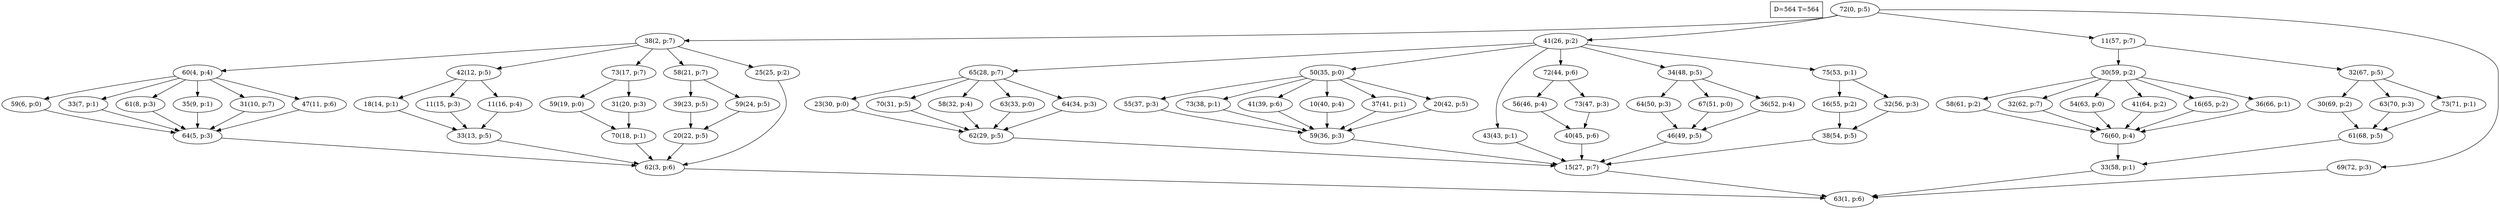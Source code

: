 digraph Task {
i [shape=box, label="D=564 T=564"]; 
0 [label="72(0, p:5)"];
1 [label="63(1, p:6)"];
2 [label="38(2, p:7)"];
3 [label="62(3, p:6)"];
4 [label="60(4, p:4)"];
5 [label="64(5, p:3)"];
6 [label="59(6, p:0)"];
7 [label="33(7, p:1)"];
8 [label="61(8, p:3)"];
9 [label="35(9, p:1)"];
10 [label="31(10, p:7)"];
11 [label="47(11, p:6)"];
12 [label="42(12, p:5)"];
13 [label="33(13, p:5)"];
14 [label="18(14, p:1)"];
15 [label="11(15, p:3)"];
16 [label="11(16, p:4)"];
17 [label="73(17, p:7)"];
18 [label="70(18, p:1)"];
19 [label="59(19, p:0)"];
20 [label="31(20, p:3)"];
21 [label="58(21, p:7)"];
22 [label="20(22, p:5)"];
23 [label="39(23, p:5)"];
24 [label="59(24, p:5)"];
25 [label="25(25, p:2)"];
26 [label="41(26, p:2)"];
27 [label="15(27, p:7)"];
28 [label="65(28, p:7)"];
29 [label="62(29, p:5)"];
30 [label="23(30, p:0)"];
31 [label="70(31, p:5)"];
32 [label="58(32, p:4)"];
33 [label="63(33, p:0)"];
34 [label="64(34, p:3)"];
35 [label="50(35, p:0)"];
36 [label="59(36, p:3)"];
37 [label="55(37, p:3)"];
38 [label="73(38, p:1)"];
39 [label="41(39, p:6)"];
40 [label="10(40, p:4)"];
41 [label="37(41, p:1)"];
42 [label="20(42, p:5)"];
43 [label="43(43, p:1)"];
44 [label="72(44, p:6)"];
45 [label="40(45, p:6)"];
46 [label="56(46, p:4)"];
47 [label="73(47, p:3)"];
48 [label="34(48, p:5)"];
49 [label="46(49, p:5)"];
50 [label="64(50, p:3)"];
51 [label="67(51, p:0)"];
52 [label="36(52, p:4)"];
53 [label="75(53, p:1)"];
54 [label="38(54, p:5)"];
55 [label="16(55, p:2)"];
56 [label="32(56, p:3)"];
57 [label="11(57, p:7)"];
58 [label="33(58, p:1)"];
59 [label="30(59, p:2)"];
60 [label="76(60, p:4)"];
61 [label="58(61, p:2)"];
62 [label="32(62, p:7)"];
63 [label="54(63, p:0)"];
64 [label="41(64, p:2)"];
65 [label="16(65, p:2)"];
66 [label="36(66, p:1)"];
67 [label="32(67, p:5)"];
68 [label="61(68, p:5)"];
69 [label="30(69, p:2)"];
70 [label="63(70, p:3)"];
71 [label="73(71, p:1)"];
72 [label="69(72, p:3)"];
0 -> 2;
0 -> 26;
0 -> 57;
0 -> 72;
2 -> 4;
2 -> 12;
2 -> 17;
2 -> 21;
2 -> 25;
3 -> 1;
4 -> 6;
4 -> 7;
4 -> 8;
4 -> 9;
4 -> 10;
4 -> 11;
5 -> 3;
6 -> 5;
7 -> 5;
8 -> 5;
9 -> 5;
10 -> 5;
11 -> 5;
12 -> 14;
12 -> 15;
12 -> 16;
13 -> 3;
14 -> 13;
15 -> 13;
16 -> 13;
17 -> 19;
17 -> 20;
18 -> 3;
19 -> 18;
20 -> 18;
21 -> 23;
21 -> 24;
22 -> 3;
23 -> 22;
24 -> 22;
25 -> 3;
26 -> 28;
26 -> 35;
26 -> 43;
26 -> 44;
26 -> 48;
26 -> 53;
27 -> 1;
28 -> 30;
28 -> 31;
28 -> 32;
28 -> 33;
28 -> 34;
29 -> 27;
30 -> 29;
31 -> 29;
32 -> 29;
33 -> 29;
34 -> 29;
35 -> 37;
35 -> 38;
35 -> 39;
35 -> 40;
35 -> 41;
35 -> 42;
36 -> 27;
37 -> 36;
38 -> 36;
39 -> 36;
40 -> 36;
41 -> 36;
42 -> 36;
43 -> 27;
44 -> 46;
44 -> 47;
45 -> 27;
46 -> 45;
47 -> 45;
48 -> 50;
48 -> 51;
48 -> 52;
49 -> 27;
50 -> 49;
51 -> 49;
52 -> 49;
53 -> 55;
53 -> 56;
54 -> 27;
55 -> 54;
56 -> 54;
57 -> 59;
57 -> 67;
58 -> 1;
59 -> 61;
59 -> 62;
59 -> 63;
59 -> 64;
59 -> 65;
59 -> 66;
60 -> 58;
61 -> 60;
62 -> 60;
63 -> 60;
64 -> 60;
65 -> 60;
66 -> 60;
67 -> 69;
67 -> 70;
67 -> 71;
68 -> 58;
69 -> 68;
70 -> 68;
71 -> 68;
72 -> 1;
}
